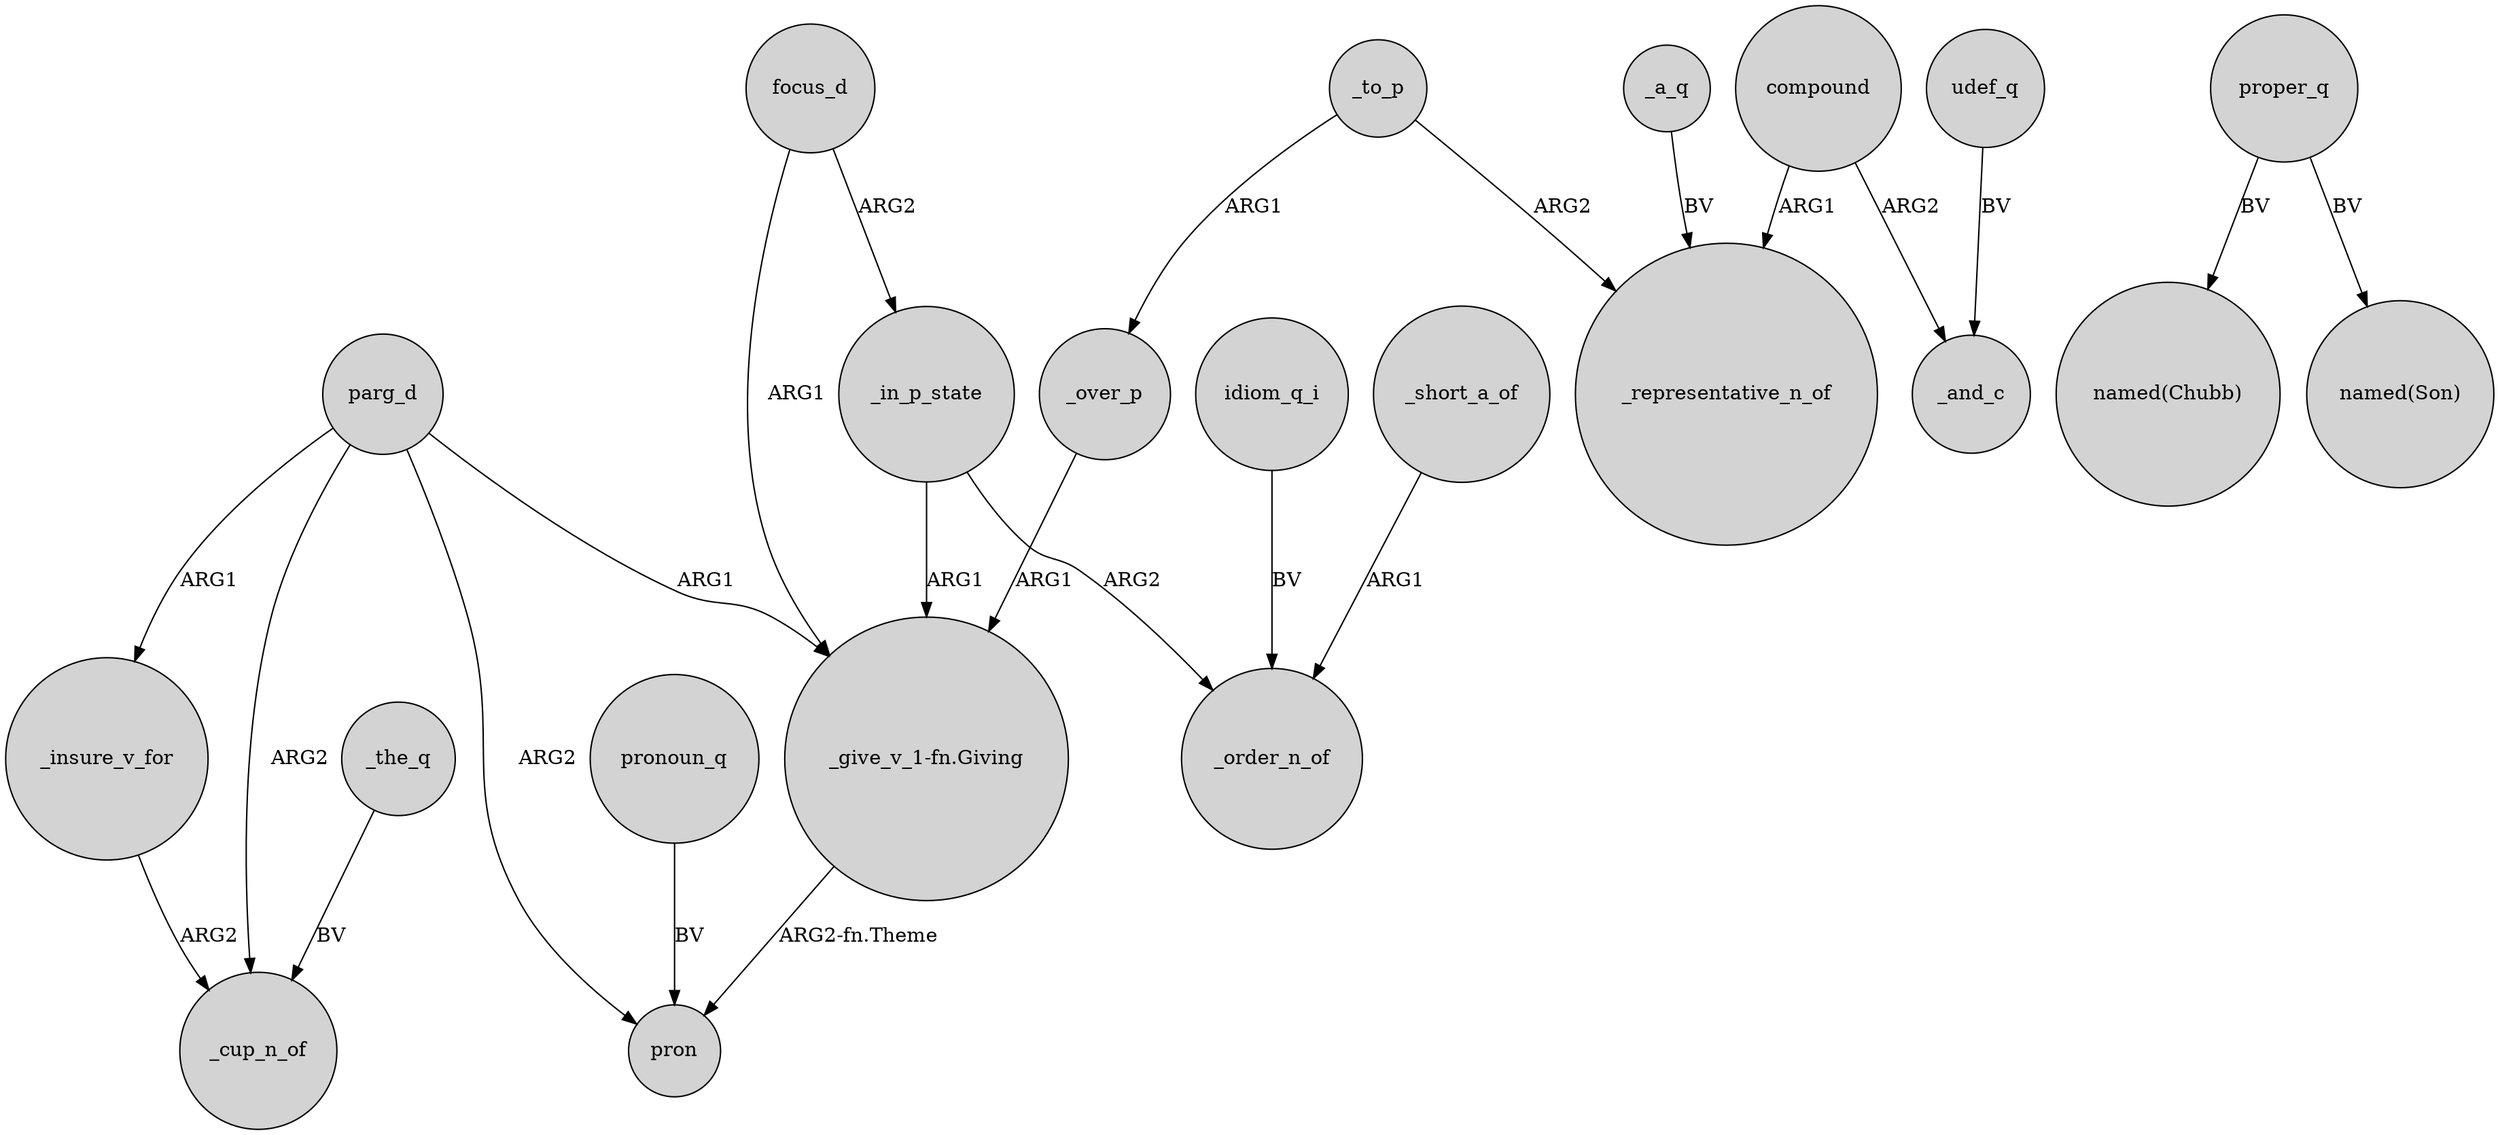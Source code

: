 digraph {
	node [shape=circle style=filled]
	parg_d -> _cup_n_of [label=ARG2]
	_in_p_state -> _order_n_of [label=ARG2]
	focus_d -> _in_p_state [label=ARG2]
	_insure_v_for -> _cup_n_of [label=ARG2]
	_to_p -> _representative_n_of [label=ARG2]
	idiom_q_i -> _order_n_of [label=BV]
	_to_p -> _over_p [label=ARG1]
	compound -> _representative_n_of [label=ARG1]
	parg_d -> pron [label=ARG2]
	pronoun_q -> pron [label=BV]
	compound -> _and_c [label=ARG2]
	focus_d -> "_give_v_1-fn.Giving" [label=ARG1]
	proper_q -> "named(Chubb)" [label=BV]
	parg_d -> _insure_v_for [label=ARG1]
	_over_p -> "_give_v_1-fn.Giving" [label=ARG1]
	"_give_v_1-fn.Giving" -> pron [label="ARG2-fn.Theme"]
	_a_q -> _representative_n_of [label=BV]
	_in_p_state -> "_give_v_1-fn.Giving" [label=ARG1]
	_the_q -> _cup_n_of [label=BV]
	udef_q -> _and_c [label=BV]
	proper_q -> "named(Son)" [label=BV]
	_short_a_of -> _order_n_of [label=ARG1]
	parg_d -> "_give_v_1-fn.Giving" [label=ARG1]
}
